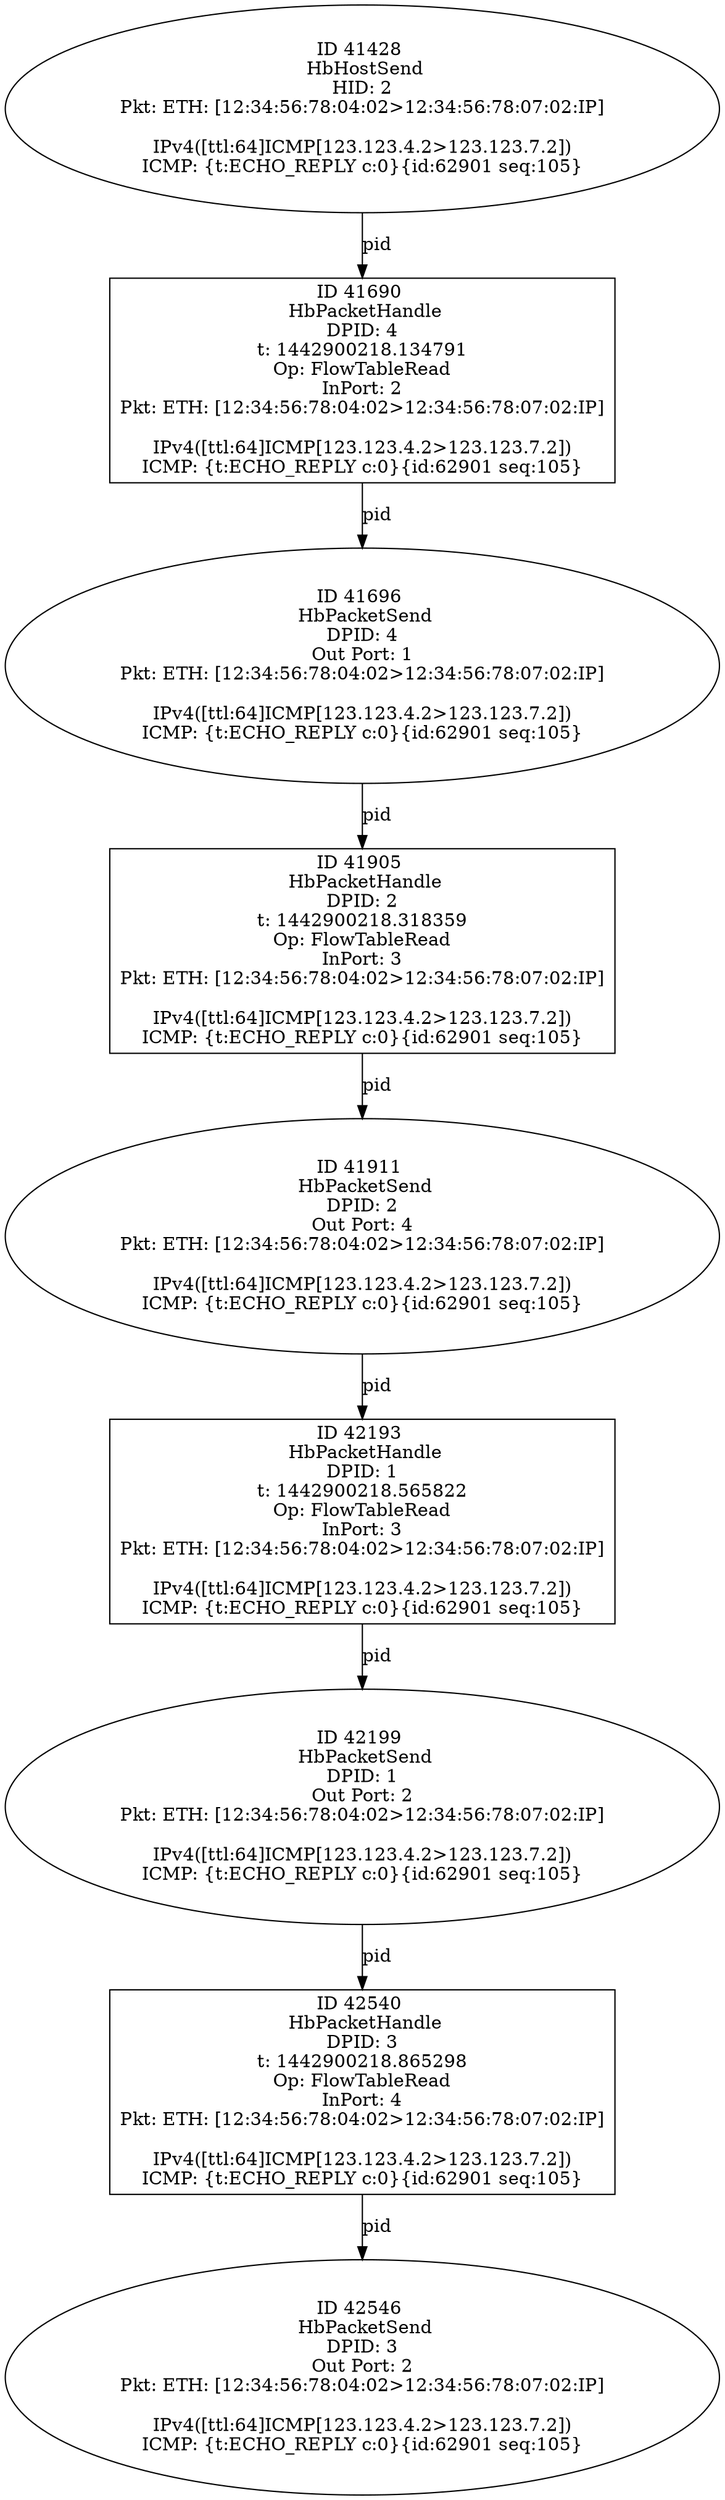 strict digraph G {
41696 [shape=oval, event=<hb_events.HbPacketSend object at 0x110aee490>, label="ID 41696 
 HbPacketSend
DPID: 4
Out Port: 1
Pkt: ETH: [12:34:56:78:04:02>12:34:56:78:07:02:IP]

IPv4([ttl:64]ICMP[123.123.4.2>123.123.7.2])
ICMP: {t:ECHO_REPLY c:0}{id:62901 seq:105}"];
41905 [shape=box, event=<hb_events.HbPacketHandle object at 0x110b709d0>, label="ID 41905 
 HbPacketHandle
DPID: 2
t: 1442900218.318359
Op: FlowTableRead
InPort: 3
Pkt: ETH: [12:34:56:78:04:02>12:34:56:78:07:02:IP]

IPv4([ttl:64]ICMP[123.123.4.2>123.123.7.2])
ICMP: {t:ECHO_REPLY c:0}{id:62901 seq:105}"];
41911 [shape=oval, event=<hb_events.HbPacketSend object at 0x110b77710>, label="ID 41911 
 HbPacketSend
DPID: 2
Out Port: 4
Pkt: ETH: [12:34:56:78:04:02>12:34:56:78:07:02:IP]

IPv4([ttl:64]ICMP[123.123.4.2>123.123.7.2])
ICMP: {t:ECHO_REPLY c:0}{id:62901 seq:105}"];
42540 [shape=box, event=<hb_events.HbPacketHandle object at 0x110d7b710>, label="ID 42540 
 HbPacketHandle
DPID: 3
t: 1442900218.865298
Op: FlowTableRead
InPort: 4
Pkt: ETH: [12:34:56:78:04:02>12:34:56:78:07:02:IP]

IPv4([ttl:64]ICMP[123.123.4.2>123.123.7.2])
ICMP: {t:ECHO_REPLY c:0}{id:62901 seq:105}"];
42193 [shape=box, event=<hb_events.HbPacketHandle object at 0x110c4b810>, label="ID 42193 
 HbPacketHandle
DPID: 1
t: 1442900218.565822
Op: FlowTableRead
InPort: 3
Pkt: ETH: [12:34:56:78:04:02>12:34:56:78:07:02:IP]

IPv4([ttl:64]ICMP[123.123.4.2>123.123.7.2])
ICMP: {t:ECHO_REPLY c:0}{id:62901 seq:105}"];
42546 [shape=oval, event=<hb_events.HbPacketSend object at 0x110d7b2d0>, label="ID 42546 
 HbPacketSend
DPID: 3
Out Port: 2
Pkt: ETH: [12:34:56:78:04:02>12:34:56:78:07:02:IP]

IPv4([ttl:64]ICMP[123.123.4.2>123.123.7.2])
ICMP: {t:ECHO_REPLY c:0}{id:62901 seq:105}"];
41428 [shape=oval, event=<hb_events.HbHostSend object at 0x110a5bc10>, label="ID 41428 
 HbHostSend
HID: 2
Pkt: ETH: [12:34:56:78:04:02>12:34:56:78:07:02:IP]

IPv4([ttl:64]ICMP[123.123.4.2>123.123.7.2])
ICMP: {t:ECHO_REPLY c:0}{id:62901 seq:105}"];
42199 [shape=oval, event=<hb_events.HbPacketSend object at 0x110c4bc50>, label="ID 42199 
 HbPacketSend
DPID: 1
Out Port: 2
Pkt: ETH: [12:34:56:78:04:02>12:34:56:78:07:02:IP]

IPv4([ttl:64]ICMP[123.123.4.2>123.123.7.2])
ICMP: {t:ECHO_REPLY c:0}{id:62901 seq:105}"];
41690 [shape=box, event=<hb_events.HbPacketHandle object at 0x110aee0d0>, label="ID 41690 
 HbPacketHandle
DPID: 4
t: 1442900218.134791
Op: FlowTableRead
InPort: 2
Pkt: ETH: [12:34:56:78:04:02>12:34:56:78:07:02:IP]

IPv4([ttl:64]ICMP[123.123.4.2>123.123.7.2])
ICMP: {t:ECHO_REPLY c:0}{id:62901 seq:105}"];
41696 -> 41905  [rel=pid, label=pid];
42193 -> 42199  [rel=pid, label=pid];
42199 -> 42540  [rel=pid, label=pid];
42540 -> 42546  [rel=pid, label=pid];
41905 -> 41911  [rel=pid, label=pid];
41428 -> 41690  [rel=pid, label=pid];
41911 -> 42193  [rel=pid, label=pid];
41690 -> 41696  [rel=pid, label=pid];
}
